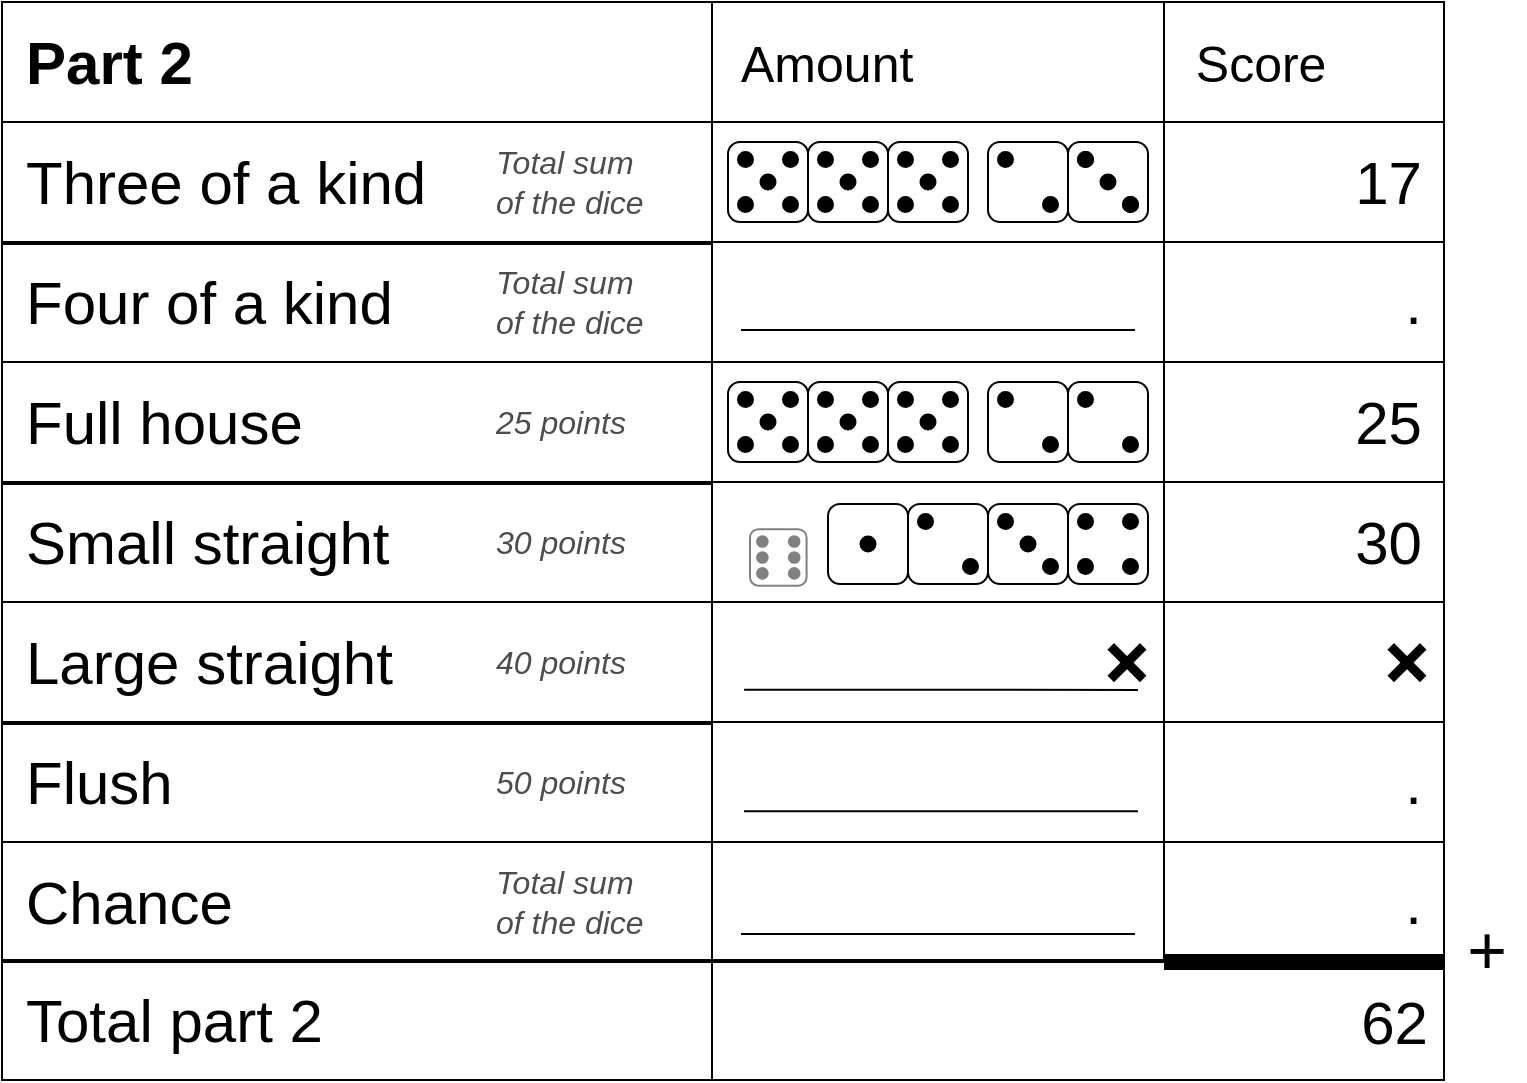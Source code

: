 <mxfile version="20.8.5" type="device"><diagram id="bilQr91QrLmU-Cz4pOQF" name="Page-1"><mxGraphModel dx="1921" dy="1063" grid="0" gridSize="10" guides="1" tooltips="1" connect="1" arrows="1" fold="1" page="1" pageScale="1" pageWidth="900" pageHeight="1600" math="0" shadow="0"><root><mxCell id="0"/><mxCell id="1" parent="0"/><mxCell id="Q9bLOzMGnHc3k2oMt6bh-71" value="" style="rounded=0;whiteSpace=wrap;html=1;strokeWidth=1;fontSize=25;fillColor=none;" parent="1" vertex="1"><mxGeometry x="650" y="498" width="140" height="60" as="geometry"/></mxCell><mxCell id="Q9bLOzMGnHc3k2oMt6bh-25" value="" style="rounded=0;whiteSpace=wrap;html=1;strokeWidth=1;fontSize=25;fillColor=none;" parent="1" vertex="1"><mxGeometry x="424" y="557" width="366" height="60" as="geometry"/></mxCell><mxCell id="Q9bLOzMGnHc3k2oMt6bh-12" value="" style="rounded=0;whiteSpace=wrap;html=1;strokeWidth=1;fontSize=25;fillColor=none;" parent="1" vertex="1"><mxGeometry x="69" y="138" width="355" height="60" as="geometry"/></mxCell><mxCell id="Q9bLOzMGnHc3k2oMt6bh-13" value="" style="rounded=0;whiteSpace=wrap;html=1;strokeWidth=1;fontSize=25;fillColor=none;" parent="1" vertex="1"><mxGeometry x="69" y="199" width="355" height="59" as="geometry"/></mxCell><mxCell id="Q9bLOzMGnHc3k2oMt6bh-14" value="" style="rounded=0;whiteSpace=wrap;html=1;strokeWidth=1;fontSize=25;fillColor=none;" parent="1" vertex="1"><mxGeometry x="69" y="258" width="355" height="60" as="geometry"/></mxCell><mxCell id="Q9bLOzMGnHc3k2oMt6bh-15" value="" style="rounded=0;whiteSpace=wrap;html=1;strokeWidth=1;fontSize=25;fillColor=none;" parent="1" vertex="1"><mxGeometry x="69" y="319" width="355" height="59" as="geometry"/></mxCell><mxCell id="Q9bLOzMGnHc3k2oMt6bh-16" value="" style="rounded=0;whiteSpace=wrap;html=1;strokeWidth=1;fontSize=25;fillColor=none;" parent="1" vertex="1"><mxGeometry x="69" y="378" width="355" height="60" as="geometry"/></mxCell><mxCell id="Q9bLOzMGnHc3k2oMt6bh-17" value="" style="rounded=0;whiteSpace=wrap;html=1;strokeWidth=1;fontSize=25;fillColor=none;" parent="1" vertex="1"><mxGeometry x="69" y="439" width="355" height="59" as="geometry"/></mxCell><mxCell id="Q9bLOzMGnHc3k2oMt6bh-18" value="&lt;font color=&quot;#4d4d4d&quot; style=&quot;font-size: 16px;&quot;&gt;&lt;i style=&quot;&quot;&gt;Total sum&lt;br&gt;of the dice&lt;/i&gt;&lt;/font&gt;" style="text;html=1;align=left;verticalAlign=middle;resizable=0;points=[];autosize=1;strokeColor=none;fillColor=none;" parent="1" vertex="1"><mxGeometry x="314" y="143" width="92" height="50" as="geometry"/></mxCell><mxCell id="Q9bLOzMGnHc3k2oMt6bh-19" value="&lt;i style=&quot;border-color: var(--border-color); color: rgb(77, 77, 77); font-size: 16px;&quot;&gt;Total sum&lt;br style=&quot;border-color: var(--border-color);&quot;&gt;of the dice&lt;/i&gt;" style="text;html=1;align=left;verticalAlign=middle;resizable=0;points=[];autosize=1;strokeColor=none;fillColor=none;" parent="1" vertex="1"><mxGeometry x="314" y="203" width="100" height="50" as="geometry"/></mxCell><mxCell id="Q9bLOzMGnHc3k2oMt6bh-20" value="&lt;font color=&quot;#4d4d4d&quot;&gt;&lt;span style=&quot;font-size: 16px;&quot;&gt;&lt;i&gt;25 points&lt;/i&gt;&lt;/span&gt;&lt;/font&gt;" style="text;html=1;align=left;verticalAlign=middle;resizable=0;points=[];autosize=1;strokeColor=none;fillColor=none;" parent="1" vertex="1"><mxGeometry x="314" y="273" width="90" height="30" as="geometry"/></mxCell><mxCell id="Q9bLOzMGnHc3k2oMt6bh-21" value="&lt;font color=&quot;#4d4d4d&quot;&gt;&lt;span style=&quot;font-size: 16px;&quot;&gt;&lt;i&gt;30 points&lt;/i&gt;&lt;/span&gt;&lt;/font&gt;" style="text;html=1;align=left;verticalAlign=middle;resizable=0;points=[];autosize=1;strokeColor=none;fillColor=none;" parent="1" vertex="1"><mxGeometry x="314" y="333" width="90" height="30" as="geometry"/></mxCell><mxCell id="Q9bLOzMGnHc3k2oMt6bh-22" value="&lt;font color=&quot;#4d4d4d&quot;&gt;&lt;span style=&quot;font-size: 16px;&quot;&gt;&lt;i&gt;40 points&lt;/i&gt;&lt;/span&gt;&lt;/font&gt;" style="text;html=1;align=left;verticalAlign=middle;resizable=0;points=[];autosize=1;strokeColor=none;fillColor=none;" parent="1" vertex="1"><mxGeometry x="314" y="393" width="90" height="30" as="geometry"/></mxCell><mxCell id="Q9bLOzMGnHc3k2oMt6bh-23" value="&lt;font color=&quot;#4d4d4d&quot;&gt;&lt;span style=&quot;font-size: 16px;&quot;&gt;&lt;i&gt;50 points&lt;/i&gt;&lt;/span&gt;&lt;/font&gt;" style="text;html=1;align=left;verticalAlign=middle;resizable=0;points=[];autosize=1;strokeColor=none;fillColor=none;" parent="1" vertex="1"><mxGeometry x="314" y="453" width="90" height="30" as="geometry"/></mxCell><mxCell id="Q9bLOzMGnHc3k2oMt6bh-24" value="&lt;font style=&quot;font-size: 30px;&quot;&gt;62&lt;/font&gt;" style="text;html=1;align=right;verticalAlign=middle;resizable=0;points=[];autosize=1;strokeColor=none;fillColor=none;" parent="1" vertex="1"><mxGeometry x="731.5" y="564" width="51" height="48" as="geometry"/></mxCell><mxCell id="Q9bLOzMGnHc3k2oMt6bh-26" value="" style="endArrow=none;html=1;rounded=0;fontSize=34;exitX=1;exitY=1;exitDx=0;exitDy=0;strokeWidth=8;entryX=1;entryY=1;entryDx=0;entryDy=0;" parent="1" target="Q9bLOzMGnHc3k2oMt6bh-71" edge="1"><mxGeometry width="50" height="50" relative="1" as="geometry"><mxPoint x="650.0" y="558" as="sourcePoint"/><mxPoint x="790" y="557" as="targetPoint"/></mxGeometry></mxCell><mxCell id="Q9bLOzMGnHc3k2oMt6bh-27" value="&lt;font style=&quot;font-size: 34px;&quot;&gt;+&lt;/font&gt;" style="text;html=1;align=center;verticalAlign=middle;resizable=0;points=[];autosize=1;strokeColor=none;fillColor=none;strokeWidth=5;" parent="1" vertex="1"><mxGeometry x="790.5" y="527" width="40" height="50" as="geometry"/></mxCell><mxCell id="Q9bLOzMGnHc3k2oMt6bh-28" value="" style="rounded=0;whiteSpace=wrap;html=1;strokeWidth=1;fontSize=25;fillColor=none;" parent="1" vertex="1"><mxGeometry x="69" y="78" width="355" height="60" as="geometry"/></mxCell><mxCell id="Q9bLOzMGnHc3k2oMt6bh-29" value="&lt;font style=&quot;font-size: 30px;&quot;&gt;&lt;b&gt;Part 2&lt;/b&gt;&lt;/font&gt;" style="text;html=1;align=left;verticalAlign=middle;resizable=0;points=[];autosize=1;strokeColor=none;fillColor=none;" parent="1" vertex="1"><mxGeometry x="79" y="84" width="101" height="48" as="geometry"/></mxCell><mxCell id="Q9bLOzMGnHc3k2oMt6bh-30" value="&lt;font style=&quot;font-size: 30px;&quot;&gt;Three of a kind&lt;/font&gt;" style="text;html=1;align=left;verticalAlign=middle;resizable=0;points=[];autosize=1;strokeColor=none;fillColor=none;" parent="1" vertex="1"><mxGeometry x="79" y="143" width="220" height="50" as="geometry"/></mxCell><mxCell id="Q9bLOzMGnHc3k2oMt6bh-31" value="&amp;nbsp; Amount" style="rounded=0;whiteSpace=wrap;html=1;strokeWidth=1;fontSize=25;fillColor=none;align=left;" parent="1" vertex="1"><mxGeometry x="424" y="78" width="226" height="60" as="geometry"/></mxCell><mxCell id="Q9bLOzMGnHc3k2oMt6bh-32" value="&amp;nbsp; Score" style="rounded=0;whiteSpace=wrap;html=1;strokeWidth=1;fontSize=25;fillColor=none;align=left;" parent="1" vertex="1"><mxGeometry x="650" y="78" width="140" height="60" as="geometry"/></mxCell><mxCell id="Q9bLOzMGnHc3k2oMt6bh-33" value="" style="rounded=0;whiteSpace=wrap;html=1;strokeWidth=1;fontSize=25;fillColor=none;" parent="1" vertex="1"><mxGeometry x="424" y="138" width="226" height="60" as="geometry"/></mxCell><mxCell id="Q9bLOzMGnHc3k2oMt6bh-34" value="" style="rounded=0;whiteSpace=wrap;html=1;strokeWidth=1;fontSize=25;fillColor=none;" parent="1" vertex="1"><mxGeometry x="650" y="138" width="140" height="60" as="geometry"/></mxCell><mxCell id="Q9bLOzMGnHc3k2oMt6bh-36" value="&lt;font style=&quot;font-size: 30px;&quot;&gt;17&lt;/font&gt;" style="text;html=1;align=right;verticalAlign=middle;resizable=0;points=[];autosize=1;strokeColor=none;fillColor=none;" parent="1" vertex="1"><mxGeometry x="720" y="143" width="60" height="50" as="geometry"/></mxCell><mxCell id="Q9bLOzMGnHc3k2oMt6bh-38" value="&lt;font style=&quot;font-size: 30px;&quot;&gt;Four of a kind&lt;/font&gt;" style="text;html=1;align=left;verticalAlign=middle;resizable=0;points=[];autosize=1;strokeColor=none;fillColor=none;" parent="1" vertex="1"><mxGeometry x="79" y="203" width="210" height="50" as="geometry"/></mxCell><mxCell id="Q9bLOzMGnHc3k2oMt6bh-39" value="" style="rounded=0;whiteSpace=wrap;html=1;strokeWidth=1;fontSize=25;fillColor=none;" parent="1" vertex="1"><mxGeometry x="424" y="198" width="226" height="60" as="geometry"/></mxCell><mxCell id="Q9bLOzMGnHc3k2oMt6bh-40" value="" style="rounded=0;whiteSpace=wrap;html=1;strokeWidth=1;fontSize=25;fillColor=none;" parent="1" vertex="1"><mxGeometry x="650" y="198" width="140" height="60" as="geometry"/></mxCell><mxCell id="Q9bLOzMGnHc3k2oMt6bh-41" value="&lt;font style=&quot;font-size: 30px;&quot;&gt;.&lt;/font&gt;" style="text;html=1;align=right;verticalAlign=middle;resizable=0;points=[];autosize=1;strokeColor=none;fillColor=none;" parent="1" vertex="1"><mxGeometry x="750" y="203" width="30" height="50" as="geometry"/></mxCell><mxCell id="Q9bLOzMGnHc3k2oMt6bh-43" value="&lt;font style=&quot;font-size: 30px;&quot;&gt;Full house&lt;/font&gt;" style="text;html=1;align=left;verticalAlign=middle;resizable=0;points=[];autosize=1;strokeColor=none;fillColor=none;" parent="1" vertex="1"><mxGeometry x="79" y="263" width="160" height="50" as="geometry"/></mxCell><mxCell id="Q9bLOzMGnHc3k2oMt6bh-44" value="" style="rounded=0;whiteSpace=wrap;html=1;strokeWidth=1;fontSize=25;fillColor=none;" parent="1" vertex="1"><mxGeometry x="424" y="258" width="226" height="60" as="geometry"/></mxCell><mxCell id="Q9bLOzMGnHc3k2oMt6bh-45" value="" style="rounded=0;whiteSpace=wrap;html=1;strokeWidth=1;fontSize=25;fillColor=none;" parent="1" vertex="1"><mxGeometry x="650" y="258" width="140" height="60" as="geometry"/></mxCell><mxCell id="Q9bLOzMGnHc3k2oMt6bh-47" value="&lt;font style=&quot;font-size: 30px;&quot;&gt;25&lt;/font&gt;" style="text;html=1;align=right;verticalAlign=middle;resizable=0;points=[];autosize=1;strokeColor=none;fillColor=none;" parent="1" vertex="1"><mxGeometry x="720" y="263" width="60" height="50" as="geometry"/></mxCell><mxCell id="Q9bLOzMGnHc3k2oMt6bh-49" value="&lt;font style=&quot;font-size: 30px;&quot;&gt;Small straight&lt;/font&gt;" style="text;html=1;align=left;verticalAlign=middle;resizable=0;points=[];autosize=1;strokeColor=none;fillColor=none;" parent="1" vertex="1"><mxGeometry x="79" y="323" width="210" height="50" as="geometry"/></mxCell><mxCell id="Q9bLOzMGnHc3k2oMt6bh-50" value="" style="rounded=0;whiteSpace=wrap;html=1;strokeWidth=1;fontSize=25;fillColor=none;" parent="1" vertex="1"><mxGeometry x="424" y="318" width="226" height="60" as="geometry"/></mxCell><mxCell id="Q9bLOzMGnHc3k2oMt6bh-51" value="" style="rounded=0;whiteSpace=wrap;html=1;strokeWidth=1;fontSize=25;fillColor=none;" parent="1" vertex="1"><mxGeometry x="650" y="318" width="140" height="60" as="geometry"/></mxCell><mxCell id="Q9bLOzMGnHc3k2oMt6bh-52" value="&lt;font style=&quot;font-size: 30px;&quot;&gt;✓&lt;/font&gt;" style="text;html=1;align=right;verticalAlign=middle;resizable=0;points=[];autosize=1;strokeColor=none;fillColor=none;" parent="1" vertex="1"><mxGeometry x="580" y="323" width="50" height="50" as="geometry"/></mxCell><mxCell id="Q9bLOzMGnHc3k2oMt6bh-53" value="&lt;font style=&quot;font-size: 30px;&quot;&gt;30&lt;/font&gt;" style="text;html=1;align=right;verticalAlign=middle;resizable=0;points=[];autosize=1;strokeColor=none;fillColor=none;" parent="1" vertex="1"><mxGeometry x="729" y="324" width="51" height="48" as="geometry"/></mxCell><mxCell id="Q9bLOzMGnHc3k2oMt6bh-55" value="&lt;font style=&quot;font-size: 30px;&quot;&gt;Large straight&lt;/font&gt;" style="text;html=1;align=left;verticalAlign=middle;resizable=0;points=[];autosize=1;strokeColor=none;fillColor=none;" parent="1" vertex="1"><mxGeometry x="79" y="383" width="210" height="50" as="geometry"/></mxCell><mxCell id="Q9bLOzMGnHc3k2oMt6bh-56" value="" style="rounded=0;whiteSpace=wrap;html=1;strokeWidth=1;fontSize=25;fillColor=none;align=right;" parent="1" vertex="1"><mxGeometry x="424" y="378" width="226" height="60" as="geometry"/></mxCell><mxCell id="Q9bLOzMGnHc3k2oMt6bh-57" value="" style="rounded=0;whiteSpace=wrap;html=1;strokeWidth=1;fontSize=25;fillColor=none;" parent="1" vertex="1"><mxGeometry x="650" y="378" width="140" height="60" as="geometry"/></mxCell><mxCell id="Q9bLOzMGnHc3k2oMt6bh-58" value="&lt;font style=&quot;font-size: 28px;&quot;&gt;❌&lt;/font&gt;" style="text;html=1;align=right;verticalAlign=middle;resizable=0;points=[];autosize=1;strokeColor=none;fillColor=none;" parent="1" vertex="1"><mxGeometry x="726.5" y="385" width="56" height="46" as="geometry"/></mxCell><mxCell id="Q9bLOzMGnHc3k2oMt6bh-59" value="" style="endArrow=none;html=1;rounded=0;strokeWidth=1;fontSize=18;entryX=0.893;entryY=0.803;entryDx=0;entryDy=0;entryPerimeter=0;exitX=0.071;exitY=0.732;exitDx=0;exitDy=0;exitPerimeter=0;" parent="1" source="Q9bLOzMGnHc3k2oMt6bh-56" target="Q9bLOzMGnHc3k2oMt6bh-266" edge="1"><mxGeometry width="50" height="50" relative="1" as="geometry"><mxPoint x="510" y="558" as="sourcePoint"/><mxPoint x="629.36" y="421.95" as="targetPoint"/></mxGeometry></mxCell><mxCell id="Q9bLOzMGnHc3k2oMt6bh-60" value="&lt;font style=&quot;font-size: 30px;&quot;&gt;Flush&lt;/font&gt;" style="text;html=1;align=left;verticalAlign=middle;resizable=0;points=[];autosize=1;strokeColor=none;fillColor=none;" parent="1" vertex="1"><mxGeometry x="79" y="443" width="100" height="50" as="geometry"/></mxCell><mxCell id="Q9bLOzMGnHc3k2oMt6bh-61" value="" style="rounded=0;whiteSpace=wrap;html=1;strokeWidth=1;fontSize=25;fillColor=none;" parent="1" vertex="1"><mxGeometry x="424" y="438" width="226" height="60" as="geometry"/></mxCell><mxCell id="Q9bLOzMGnHc3k2oMt6bh-62" value="" style="rounded=0;whiteSpace=wrap;html=1;strokeWidth=1;fontSize=25;fillColor=none;" parent="1" vertex="1"><mxGeometry x="650" y="438" width="140" height="60" as="geometry"/></mxCell><mxCell id="Q9bLOzMGnHc3k2oMt6bh-63" value="&lt;font style=&quot;font-size: 30px;&quot;&gt;.&lt;/font&gt;" style="text;html=1;align=right;verticalAlign=middle;resizable=0;points=[];autosize=1;strokeColor=none;fillColor=none;" parent="1" vertex="1"><mxGeometry x="750" y="443" width="30" height="50" as="geometry"/></mxCell><mxCell id="Q9bLOzMGnHc3k2oMt6bh-65" value="" style="rounded=0;whiteSpace=wrap;html=1;strokeWidth=1;fontSize=25;fillColor=none;" parent="1" vertex="1"><mxGeometry x="69" y="557" width="355" height="60" as="geometry"/></mxCell><mxCell id="Q9bLOzMGnHc3k2oMt6bh-66" value="&lt;font style=&quot;font-size: 30px;&quot;&gt;Total part 2&lt;/font&gt;" style="text;html=1;align=left;verticalAlign=middle;resizable=0;points=[];autosize=1;strokeColor=none;fillColor=none;" parent="1" vertex="1"><mxGeometry x="79" y="562" width="170" height="50" as="geometry"/></mxCell><mxCell id="Q9bLOzMGnHc3k2oMt6bh-67" value="" style="rounded=0;whiteSpace=wrap;html=1;strokeWidth=1;fontSize=25;fillColor=none;" parent="1" vertex="1"><mxGeometry x="69" y="498" width="355" height="60" as="geometry"/></mxCell><mxCell id="Q9bLOzMGnHc3k2oMt6bh-68" value="&lt;i style=&quot;border-color: var(--border-color); color: rgb(77, 77, 77); font-size: 16px;&quot;&gt;Total sum&lt;br style=&quot;border-color: var(--border-color);&quot;&gt;of the dice&lt;/i&gt;" style="text;html=1;align=left;verticalAlign=middle;resizable=0;points=[];autosize=1;strokeColor=none;fillColor=none;" parent="1" vertex="1"><mxGeometry x="314" y="503" width="100" height="50" as="geometry"/></mxCell><mxCell id="Q9bLOzMGnHc3k2oMt6bh-69" value="&lt;font style=&quot;font-size: 30px;&quot;&gt;Chance&lt;/font&gt;" style="text;html=1;align=left;verticalAlign=middle;resizable=0;points=[];autosize=1;strokeColor=none;fillColor=none;" parent="1" vertex="1"><mxGeometry x="79" y="503" width="130" height="50" as="geometry"/></mxCell><mxCell id="Q9bLOzMGnHc3k2oMt6bh-70" value="" style="rounded=0;whiteSpace=wrap;html=1;strokeWidth=1;fontSize=25;fillColor=none;" parent="1" vertex="1"><mxGeometry x="424" y="498" width="226" height="60" as="geometry"/></mxCell><mxCell id="Q9bLOzMGnHc3k2oMt6bh-72" value="&lt;font style=&quot;font-size: 30px;&quot;&gt;.&lt;/font&gt;" style="text;html=1;align=right;verticalAlign=middle;resizable=0;points=[];autosize=1;strokeColor=none;fillColor=none;" parent="1" vertex="1"><mxGeometry x="750" y="503" width="30" height="50" as="geometry"/></mxCell><mxCell id="Q9bLOzMGnHc3k2oMt6bh-174" value="" style="group" parent="1" vertex="1" connectable="0"><mxGeometry x="482" y="329" width="40" height="40" as="geometry"/></mxCell><mxCell id="Q9bLOzMGnHc3k2oMt6bh-175" value="" style="rounded=1;whiteSpace=wrap;html=1;" parent="Q9bLOzMGnHc3k2oMt6bh-174" vertex="1"><mxGeometry width="40" height="40" as="geometry"/></mxCell><mxCell id="Q9bLOzMGnHc3k2oMt6bh-176" value="" style="group" parent="Q9bLOzMGnHc3k2oMt6bh-174" vertex="1" connectable="0"><mxGeometry x="5" y="5" width="30" height="30" as="geometry"/></mxCell><mxCell id="Q9bLOzMGnHc3k2oMt6bh-177" value="" style="ellipse;whiteSpace=wrap;html=1;fillColor=#000000;" parent="Q9bLOzMGnHc3k2oMt6bh-176" vertex="1"><mxGeometry x="11.25" y="11.25" width="7.5" height="7.5" as="geometry"/></mxCell><mxCell id="Q9bLOzMGnHc3k2oMt6bh-178" value="" style="group" parent="1" vertex="1" connectable="0"><mxGeometry x="522" y="329" width="40" height="40" as="geometry"/></mxCell><mxCell id="Q9bLOzMGnHc3k2oMt6bh-179" value="" style="rounded=1;whiteSpace=wrap;html=1;" parent="Q9bLOzMGnHc3k2oMt6bh-178" vertex="1"><mxGeometry width="40" height="40" as="geometry"/></mxCell><mxCell id="Q9bLOzMGnHc3k2oMt6bh-180" value="" style="ellipse;whiteSpace=wrap;html=1;fillColor=#000000;" parent="Q9bLOzMGnHc3k2oMt6bh-178" vertex="1"><mxGeometry x="5" y="5" width="7.5" height="7.5" as="geometry"/></mxCell><mxCell id="Q9bLOzMGnHc3k2oMt6bh-181" value="" style="ellipse;whiteSpace=wrap;html=1;fillColor=#000000;" parent="Q9bLOzMGnHc3k2oMt6bh-178" vertex="1"><mxGeometry x="27.5" y="27.5" width="7.5" height="7.5" as="geometry"/></mxCell><mxCell id="Q9bLOzMGnHc3k2oMt6bh-182" value="" style="group" parent="Q9bLOzMGnHc3k2oMt6bh-178" vertex="1" connectable="0"><mxGeometry x="5" y="5" width="30" height="30" as="geometry"/></mxCell><mxCell id="Q9bLOzMGnHc3k2oMt6bh-183" value="" style="group" parent="1" vertex="1" connectable="0"><mxGeometry x="562" y="329" width="40" height="40" as="geometry"/></mxCell><mxCell id="Q9bLOzMGnHc3k2oMt6bh-184" value="" style="rounded=1;whiteSpace=wrap;html=1;" parent="Q9bLOzMGnHc3k2oMt6bh-183" vertex="1"><mxGeometry width="40" height="40" as="geometry"/></mxCell><mxCell id="Q9bLOzMGnHc3k2oMt6bh-185" value="" style="ellipse;whiteSpace=wrap;html=1;fillColor=#000000;" parent="Q9bLOzMGnHc3k2oMt6bh-183" vertex="1"><mxGeometry x="5" y="5" width="7.5" height="7.5" as="geometry"/></mxCell><mxCell id="Q9bLOzMGnHc3k2oMt6bh-186" value="" style="ellipse;whiteSpace=wrap;html=1;fillColor=#000000;" parent="Q9bLOzMGnHc3k2oMt6bh-183" vertex="1"><mxGeometry x="27.5" y="27.5" width="7.5" height="7.5" as="geometry"/></mxCell><mxCell id="Q9bLOzMGnHc3k2oMt6bh-187" value="" style="group" parent="Q9bLOzMGnHc3k2oMt6bh-183" vertex="1" connectable="0"><mxGeometry x="5" y="5" width="30" height="30" as="geometry"/></mxCell><mxCell id="Q9bLOzMGnHc3k2oMt6bh-188" value="" style="ellipse;whiteSpace=wrap;html=1;fillColor=#000000;" parent="Q9bLOzMGnHc3k2oMt6bh-187" vertex="1"><mxGeometry x="11.25" y="11.25" width="7.5" height="7.5" as="geometry"/></mxCell><mxCell id="Q9bLOzMGnHc3k2oMt6bh-189" value="" style="group" parent="1" vertex="1" connectable="0"><mxGeometry x="602" y="329" width="40" height="40" as="geometry"/></mxCell><mxCell id="Q9bLOzMGnHc3k2oMt6bh-190" value="" style="rounded=1;whiteSpace=wrap;html=1;" parent="Q9bLOzMGnHc3k2oMt6bh-189" vertex="1"><mxGeometry width="40" height="40" as="geometry"/></mxCell><mxCell id="Q9bLOzMGnHc3k2oMt6bh-191" value="" style="ellipse;whiteSpace=wrap;html=1;fillColor=#000000;" parent="Q9bLOzMGnHc3k2oMt6bh-189" vertex="1"><mxGeometry x="5" y="5" width="7.5" height="7.5" as="geometry"/></mxCell><mxCell id="Q9bLOzMGnHc3k2oMt6bh-192" value="" style="ellipse;whiteSpace=wrap;html=1;fillColor=#000000;" parent="Q9bLOzMGnHc3k2oMt6bh-189" vertex="1"><mxGeometry x="27.5" y="27.5" width="7.5" height="7.5" as="geometry"/></mxCell><mxCell id="Q9bLOzMGnHc3k2oMt6bh-193" value="" style="ellipse;whiteSpace=wrap;html=1;fillColor=#000000;" parent="Q9bLOzMGnHc3k2oMt6bh-189" vertex="1"><mxGeometry x="27.5" y="5" width="7.5" height="7.5" as="geometry"/></mxCell><mxCell id="Q9bLOzMGnHc3k2oMt6bh-194" value="" style="ellipse;whiteSpace=wrap;html=1;fillColor=#000000;" parent="Q9bLOzMGnHc3k2oMt6bh-189" vertex="1"><mxGeometry x="5" y="27.5" width="7.5" height="7.5" as="geometry"/></mxCell><mxCell id="Q9bLOzMGnHc3k2oMt6bh-195" value="" style="group" parent="1" vertex="1" connectable="0"><mxGeometry x="432" y="148" width="200" height="45" as="geometry"/></mxCell><mxCell id="Q9bLOzMGnHc3k2oMt6bh-75" value="" style="group" parent="Q9bLOzMGnHc3k2oMt6bh-195" vertex="1" connectable="0"><mxGeometry width="40" height="40" as="geometry"/></mxCell><mxCell id="Q9bLOzMGnHc3k2oMt6bh-76" value="" style="rounded=1;whiteSpace=wrap;html=1;" parent="Q9bLOzMGnHc3k2oMt6bh-75" vertex="1"><mxGeometry width="40" height="40" as="geometry"/></mxCell><mxCell id="Q9bLOzMGnHc3k2oMt6bh-77" value="" style="ellipse;whiteSpace=wrap;html=1;fillColor=#000000;" parent="Q9bLOzMGnHc3k2oMt6bh-75" vertex="1"><mxGeometry x="5" y="5" width="7.5" height="7.5" as="geometry"/></mxCell><mxCell id="Q9bLOzMGnHc3k2oMt6bh-78" value="" style="ellipse;whiteSpace=wrap;html=1;fillColor=#000000;" parent="Q9bLOzMGnHc3k2oMt6bh-75" vertex="1"><mxGeometry x="27.5" y="27.5" width="7.5" height="7.5" as="geometry"/></mxCell><mxCell id="Q9bLOzMGnHc3k2oMt6bh-79" value="" style="group" parent="Q9bLOzMGnHc3k2oMt6bh-75" vertex="1" connectable="0"><mxGeometry x="5" y="5" width="30" height="30" as="geometry"/></mxCell><mxCell id="Q9bLOzMGnHc3k2oMt6bh-80" value="" style="ellipse;whiteSpace=wrap;html=1;fillColor=#000000;" parent="Q9bLOzMGnHc3k2oMt6bh-79" vertex="1"><mxGeometry x="11.25" y="11.25" width="7.5" height="7.5" as="geometry"/></mxCell><mxCell id="Q9bLOzMGnHc3k2oMt6bh-81" value="" style="group;rotation=90;" parent="Q9bLOzMGnHc3k2oMt6bh-79" vertex="1" connectable="0"><mxGeometry width="30" height="30" as="geometry"/></mxCell><mxCell id="Q9bLOzMGnHc3k2oMt6bh-82" value="" style="ellipse;whiteSpace=wrap;html=1;fillColor=#000000;rotation=90;" parent="Q9bLOzMGnHc3k2oMt6bh-81" vertex="1"><mxGeometry x="22.5" width="7.5" height="7.5" as="geometry"/></mxCell><mxCell id="Q9bLOzMGnHc3k2oMt6bh-83" value="" style="ellipse;whiteSpace=wrap;html=1;fillColor=#000000;rotation=90;" parent="Q9bLOzMGnHc3k2oMt6bh-81" vertex="1"><mxGeometry y="22.5" width="7.5" height="7.5" as="geometry"/></mxCell><mxCell id="Q9bLOzMGnHc3k2oMt6bh-88" value="" style="group" parent="Q9bLOzMGnHc3k2oMt6bh-195" vertex="1" connectable="0"><mxGeometry x="40" width="40" height="40" as="geometry"/></mxCell><mxCell id="Q9bLOzMGnHc3k2oMt6bh-89" value="" style="rounded=1;whiteSpace=wrap;html=1;" parent="Q9bLOzMGnHc3k2oMt6bh-88" vertex="1"><mxGeometry width="40" height="40" as="geometry"/></mxCell><mxCell id="Q9bLOzMGnHc3k2oMt6bh-90" value="" style="ellipse;whiteSpace=wrap;html=1;fillColor=#000000;" parent="Q9bLOzMGnHc3k2oMt6bh-88" vertex="1"><mxGeometry x="5" y="5" width="7.5" height="7.5" as="geometry"/></mxCell><mxCell id="Q9bLOzMGnHc3k2oMt6bh-91" value="" style="ellipse;whiteSpace=wrap;html=1;fillColor=#000000;" parent="Q9bLOzMGnHc3k2oMt6bh-88" vertex="1"><mxGeometry x="27.5" y="27.5" width="7.5" height="7.5" as="geometry"/></mxCell><mxCell id="Q9bLOzMGnHc3k2oMt6bh-92" value="" style="group" parent="Q9bLOzMGnHc3k2oMt6bh-88" vertex="1" connectable="0"><mxGeometry x="5" y="5" width="30" height="30" as="geometry"/></mxCell><mxCell id="Q9bLOzMGnHc3k2oMt6bh-93" value="" style="ellipse;whiteSpace=wrap;html=1;fillColor=#000000;" parent="Q9bLOzMGnHc3k2oMt6bh-92" vertex="1"><mxGeometry x="11.25" y="11.25" width="7.5" height="7.5" as="geometry"/></mxCell><mxCell id="Q9bLOzMGnHc3k2oMt6bh-94" value="" style="group;rotation=90;" parent="Q9bLOzMGnHc3k2oMt6bh-92" vertex="1" connectable="0"><mxGeometry width="30" height="30" as="geometry"/></mxCell><mxCell id="Q9bLOzMGnHc3k2oMt6bh-95" value="" style="ellipse;whiteSpace=wrap;html=1;fillColor=#000000;rotation=90;" parent="Q9bLOzMGnHc3k2oMt6bh-94" vertex="1"><mxGeometry x="22.5" width="7.5" height="7.5" as="geometry"/></mxCell><mxCell id="Q9bLOzMGnHc3k2oMt6bh-96" value="" style="ellipse;whiteSpace=wrap;html=1;fillColor=#000000;rotation=90;" parent="Q9bLOzMGnHc3k2oMt6bh-94" vertex="1"><mxGeometry y="22.5" width="7.5" height="7.5" as="geometry"/></mxCell><mxCell id="Q9bLOzMGnHc3k2oMt6bh-97" value="" style="group" parent="Q9bLOzMGnHc3k2oMt6bh-195" vertex="1" connectable="0"><mxGeometry x="80" width="40" height="40" as="geometry"/></mxCell><mxCell id="Q9bLOzMGnHc3k2oMt6bh-98" value="" style="rounded=1;whiteSpace=wrap;html=1;" parent="Q9bLOzMGnHc3k2oMt6bh-97" vertex="1"><mxGeometry width="40" height="40" as="geometry"/></mxCell><mxCell id="Q9bLOzMGnHc3k2oMt6bh-99" value="" style="ellipse;whiteSpace=wrap;html=1;fillColor=#000000;" parent="Q9bLOzMGnHc3k2oMt6bh-97" vertex="1"><mxGeometry x="5" y="5" width="7.5" height="7.5" as="geometry"/></mxCell><mxCell id="Q9bLOzMGnHc3k2oMt6bh-100" value="" style="ellipse;whiteSpace=wrap;html=1;fillColor=#000000;" parent="Q9bLOzMGnHc3k2oMt6bh-97" vertex="1"><mxGeometry x="27.5" y="27.5" width="7.5" height="7.5" as="geometry"/></mxCell><mxCell id="Q9bLOzMGnHc3k2oMt6bh-101" value="" style="group" parent="Q9bLOzMGnHc3k2oMt6bh-97" vertex="1" connectable="0"><mxGeometry x="5" y="5" width="30" height="30" as="geometry"/></mxCell><mxCell id="Q9bLOzMGnHc3k2oMt6bh-102" value="" style="ellipse;whiteSpace=wrap;html=1;fillColor=#000000;direction=west;" parent="Q9bLOzMGnHc3k2oMt6bh-101" vertex="1"><mxGeometry x="11.25" y="11.25" width="7.5" height="7.5" as="geometry"/></mxCell><mxCell id="Q9bLOzMGnHc3k2oMt6bh-103" value="" style="group;rotation=90;" parent="Q9bLOzMGnHc3k2oMt6bh-101" vertex="1" connectable="0"><mxGeometry width="30" height="30" as="geometry"/></mxCell><mxCell id="Q9bLOzMGnHc3k2oMt6bh-104" value="" style="ellipse;whiteSpace=wrap;html=1;fillColor=#000000;rotation=90;" parent="Q9bLOzMGnHc3k2oMt6bh-103" vertex="1"><mxGeometry x="22.5" width="7.5" height="7.5" as="geometry"/></mxCell><mxCell id="Q9bLOzMGnHc3k2oMt6bh-105" value="" style="ellipse;whiteSpace=wrap;html=1;fillColor=#000000;rotation=90;" parent="Q9bLOzMGnHc3k2oMt6bh-103" vertex="1"><mxGeometry y="22.5" width="7.5" height="7.5" as="geometry"/></mxCell><mxCell id="Q9bLOzMGnHc3k2oMt6bh-112" value="" style="group" parent="Q9bLOzMGnHc3k2oMt6bh-195" vertex="1" connectable="0"><mxGeometry x="130" width="40" height="40" as="geometry"/></mxCell><mxCell id="Q9bLOzMGnHc3k2oMt6bh-113" value="" style="rounded=1;whiteSpace=wrap;html=1;" parent="Q9bLOzMGnHc3k2oMt6bh-112" vertex="1"><mxGeometry width="40" height="40" as="geometry"/></mxCell><mxCell id="Q9bLOzMGnHc3k2oMt6bh-114" value="" style="ellipse;whiteSpace=wrap;html=1;fillColor=#000000;" parent="Q9bLOzMGnHc3k2oMt6bh-112" vertex="1"><mxGeometry x="5" y="5" width="7.5" height="7.5" as="geometry"/></mxCell><mxCell id="Q9bLOzMGnHc3k2oMt6bh-115" value="" style="ellipse;whiteSpace=wrap;html=1;fillColor=#000000;" parent="Q9bLOzMGnHc3k2oMt6bh-112" vertex="1"><mxGeometry x="27.5" y="27.5" width="7.5" height="7.5" as="geometry"/></mxCell><mxCell id="Q9bLOzMGnHc3k2oMt6bh-116" value="" style="group" parent="Q9bLOzMGnHc3k2oMt6bh-195" vertex="1" connectable="0"><mxGeometry x="170" width="40" height="45" as="geometry"/></mxCell><mxCell id="Q9bLOzMGnHc3k2oMt6bh-232" value="" style="group" parent="Q9bLOzMGnHc3k2oMt6bh-116" vertex="1" connectable="0"><mxGeometry width="40" height="40" as="geometry"/></mxCell><mxCell id="Q9bLOzMGnHc3k2oMt6bh-233" value="" style="rounded=1;whiteSpace=wrap;html=1;" parent="Q9bLOzMGnHc3k2oMt6bh-232" vertex="1"><mxGeometry width="40" height="40" as="geometry"/></mxCell><mxCell id="Q9bLOzMGnHc3k2oMt6bh-234" value="" style="ellipse;whiteSpace=wrap;html=1;fillColor=#000000;" parent="Q9bLOzMGnHc3k2oMt6bh-232" vertex="1"><mxGeometry x="5" y="5" width="7.5" height="7.5" as="geometry"/></mxCell><mxCell id="Q9bLOzMGnHc3k2oMt6bh-235" value="" style="ellipse;whiteSpace=wrap;html=1;fillColor=#000000;" parent="Q9bLOzMGnHc3k2oMt6bh-232" vertex="1"><mxGeometry x="27.5" y="27.5" width="7.5" height="7.5" as="geometry"/></mxCell><mxCell id="Q9bLOzMGnHc3k2oMt6bh-236" value="" style="group" parent="Q9bLOzMGnHc3k2oMt6bh-232" vertex="1" connectable="0"><mxGeometry x="5" y="5" width="30" height="30" as="geometry"/></mxCell><mxCell id="Q9bLOzMGnHc3k2oMt6bh-237" value="" style="ellipse;whiteSpace=wrap;html=1;fillColor=#000000;" parent="Q9bLOzMGnHc3k2oMt6bh-236" vertex="1"><mxGeometry x="11.25" y="11.25" width="7.5" height="7.5" as="geometry"/></mxCell><mxCell id="Q9bLOzMGnHc3k2oMt6bh-118" value="" style="ellipse;whiteSpace=wrap;html=1;fillColor=#000000;" parent="Q9bLOzMGnHc3k2oMt6bh-116" vertex="1"><mxGeometry x="5" y="5" width="7.5" height="7.5" as="geometry"/></mxCell><mxCell id="Q9bLOzMGnHc3k2oMt6bh-119" value="" style="ellipse;whiteSpace=wrap;html=1;fillColor=#000000;" parent="Q9bLOzMGnHc3k2oMt6bh-116" vertex="1"><mxGeometry x="27.5" y="27.5" width="7.5" height="7.5" as="geometry"/></mxCell><mxCell id="Q9bLOzMGnHc3k2oMt6bh-196" value="" style="group" parent="1" vertex="1" connectable="0"><mxGeometry x="432" y="268" width="200" height="40" as="geometry"/></mxCell><mxCell id="Q9bLOzMGnHc3k2oMt6bh-197" value="" style="group" parent="Q9bLOzMGnHc3k2oMt6bh-196" vertex="1" connectable="0"><mxGeometry width="40" height="40" as="geometry"/></mxCell><mxCell id="Q9bLOzMGnHc3k2oMt6bh-198" value="" style="rounded=1;whiteSpace=wrap;html=1;" parent="Q9bLOzMGnHc3k2oMt6bh-197" vertex="1"><mxGeometry width="40" height="40" as="geometry"/></mxCell><mxCell id="Q9bLOzMGnHc3k2oMt6bh-199" value="" style="ellipse;whiteSpace=wrap;html=1;fillColor=#000000;" parent="Q9bLOzMGnHc3k2oMt6bh-197" vertex="1"><mxGeometry x="5" y="5" width="7.5" height="7.5" as="geometry"/></mxCell><mxCell id="Q9bLOzMGnHc3k2oMt6bh-200" value="" style="ellipse;whiteSpace=wrap;html=1;fillColor=#000000;" parent="Q9bLOzMGnHc3k2oMt6bh-197" vertex="1"><mxGeometry x="27.5" y="27.5" width="7.5" height="7.5" as="geometry"/></mxCell><mxCell id="Q9bLOzMGnHc3k2oMt6bh-201" value="" style="group" parent="Q9bLOzMGnHc3k2oMt6bh-197" vertex="1" connectable="0"><mxGeometry x="5" y="5" width="30" height="30" as="geometry"/></mxCell><mxCell id="Q9bLOzMGnHc3k2oMt6bh-202" value="" style="ellipse;whiteSpace=wrap;html=1;fillColor=#000000;" parent="Q9bLOzMGnHc3k2oMt6bh-201" vertex="1"><mxGeometry x="11.25" y="11.25" width="7.5" height="7.5" as="geometry"/></mxCell><mxCell id="Q9bLOzMGnHc3k2oMt6bh-203" value="" style="group;rotation=90;" parent="Q9bLOzMGnHc3k2oMt6bh-201" vertex="1" connectable="0"><mxGeometry width="30" height="30" as="geometry"/></mxCell><mxCell id="Q9bLOzMGnHc3k2oMt6bh-204" value="" style="ellipse;whiteSpace=wrap;html=1;fillColor=#000000;rotation=90;" parent="Q9bLOzMGnHc3k2oMt6bh-203" vertex="1"><mxGeometry x="22.5" width="7.5" height="7.5" as="geometry"/></mxCell><mxCell id="Q9bLOzMGnHc3k2oMt6bh-205" value="" style="ellipse;whiteSpace=wrap;html=1;fillColor=#000000;rotation=90;" parent="Q9bLOzMGnHc3k2oMt6bh-203" vertex="1"><mxGeometry y="22.5" width="7.5" height="7.5" as="geometry"/></mxCell><mxCell id="Q9bLOzMGnHc3k2oMt6bh-206" value="" style="group" parent="Q9bLOzMGnHc3k2oMt6bh-196" vertex="1" connectable="0"><mxGeometry x="40" width="40" height="40" as="geometry"/></mxCell><mxCell id="Q9bLOzMGnHc3k2oMt6bh-207" value="" style="rounded=1;whiteSpace=wrap;html=1;" parent="Q9bLOzMGnHc3k2oMt6bh-206" vertex="1"><mxGeometry width="40" height="40" as="geometry"/></mxCell><mxCell id="Q9bLOzMGnHc3k2oMt6bh-208" value="" style="ellipse;whiteSpace=wrap;html=1;fillColor=#000000;" parent="Q9bLOzMGnHc3k2oMt6bh-206" vertex="1"><mxGeometry x="5" y="5" width="7.5" height="7.5" as="geometry"/></mxCell><mxCell id="Q9bLOzMGnHc3k2oMt6bh-209" value="" style="ellipse;whiteSpace=wrap;html=1;fillColor=#000000;" parent="Q9bLOzMGnHc3k2oMt6bh-206" vertex="1"><mxGeometry x="27.5" y="27.5" width="7.5" height="7.5" as="geometry"/></mxCell><mxCell id="Q9bLOzMGnHc3k2oMt6bh-210" value="" style="group" parent="Q9bLOzMGnHc3k2oMt6bh-206" vertex="1" connectable="0"><mxGeometry x="5" y="5" width="30" height="30" as="geometry"/></mxCell><mxCell id="Q9bLOzMGnHc3k2oMt6bh-211" value="" style="ellipse;whiteSpace=wrap;html=1;fillColor=#000000;" parent="Q9bLOzMGnHc3k2oMt6bh-210" vertex="1"><mxGeometry x="11.25" y="11.25" width="7.5" height="7.5" as="geometry"/></mxCell><mxCell id="Q9bLOzMGnHc3k2oMt6bh-212" value="" style="group;rotation=90;" parent="Q9bLOzMGnHc3k2oMt6bh-210" vertex="1" connectable="0"><mxGeometry width="30" height="30" as="geometry"/></mxCell><mxCell id="Q9bLOzMGnHc3k2oMt6bh-213" value="" style="ellipse;whiteSpace=wrap;html=1;fillColor=#000000;rotation=90;" parent="Q9bLOzMGnHc3k2oMt6bh-212" vertex="1"><mxGeometry x="22.5" width="7.5" height="7.5" as="geometry"/></mxCell><mxCell id="Q9bLOzMGnHc3k2oMt6bh-214" value="" style="ellipse;whiteSpace=wrap;html=1;fillColor=#000000;rotation=90;" parent="Q9bLOzMGnHc3k2oMt6bh-212" vertex="1"><mxGeometry y="22.5" width="7.5" height="7.5" as="geometry"/></mxCell><mxCell id="Q9bLOzMGnHc3k2oMt6bh-215" value="" style="group" parent="Q9bLOzMGnHc3k2oMt6bh-196" vertex="1" connectable="0"><mxGeometry x="80" width="40" height="40" as="geometry"/></mxCell><mxCell id="Q9bLOzMGnHc3k2oMt6bh-216" value="" style="rounded=1;whiteSpace=wrap;html=1;" parent="Q9bLOzMGnHc3k2oMt6bh-215" vertex="1"><mxGeometry width="40" height="40" as="geometry"/></mxCell><mxCell id="Q9bLOzMGnHc3k2oMt6bh-217" value="" style="ellipse;whiteSpace=wrap;html=1;fillColor=#000000;" parent="Q9bLOzMGnHc3k2oMt6bh-215" vertex="1"><mxGeometry x="5" y="5" width="7.5" height="7.5" as="geometry"/></mxCell><mxCell id="Q9bLOzMGnHc3k2oMt6bh-218" value="" style="ellipse;whiteSpace=wrap;html=1;fillColor=#000000;" parent="Q9bLOzMGnHc3k2oMt6bh-215" vertex="1"><mxGeometry x="27.5" y="27.5" width="7.5" height="7.5" as="geometry"/></mxCell><mxCell id="Q9bLOzMGnHc3k2oMt6bh-219" value="" style="group" parent="Q9bLOzMGnHc3k2oMt6bh-215" vertex="1" connectable="0"><mxGeometry x="5" y="5" width="30" height="30" as="geometry"/></mxCell><mxCell id="Q9bLOzMGnHc3k2oMt6bh-220" value="" style="ellipse;whiteSpace=wrap;html=1;fillColor=#000000;direction=west;" parent="Q9bLOzMGnHc3k2oMt6bh-219" vertex="1"><mxGeometry x="11.25" y="11.25" width="7.5" height="7.5" as="geometry"/></mxCell><mxCell id="Q9bLOzMGnHc3k2oMt6bh-221" value="" style="group;rotation=90;" parent="Q9bLOzMGnHc3k2oMt6bh-219" vertex="1" connectable="0"><mxGeometry width="30" height="30" as="geometry"/></mxCell><mxCell id="Q9bLOzMGnHc3k2oMt6bh-222" value="" style="ellipse;whiteSpace=wrap;html=1;fillColor=#000000;rotation=90;" parent="Q9bLOzMGnHc3k2oMt6bh-221" vertex="1"><mxGeometry x="22.5" width="7.5" height="7.5" as="geometry"/></mxCell><mxCell id="Q9bLOzMGnHc3k2oMt6bh-223" value="" style="ellipse;whiteSpace=wrap;html=1;fillColor=#000000;rotation=90;" parent="Q9bLOzMGnHc3k2oMt6bh-221" vertex="1"><mxGeometry y="22.5" width="7.5" height="7.5" as="geometry"/></mxCell><mxCell id="Q9bLOzMGnHc3k2oMt6bh-224" value="" style="group" parent="Q9bLOzMGnHc3k2oMt6bh-196" vertex="1" connectable="0"><mxGeometry x="130" width="40" height="40" as="geometry"/></mxCell><mxCell id="Q9bLOzMGnHc3k2oMt6bh-225" value="" style="rounded=1;whiteSpace=wrap;html=1;" parent="Q9bLOzMGnHc3k2oMt6bh-224" vertex="1"><mxGeometry width="40" height="40" as="geometry"/></mxCell><mxCell id="Q9bLOzMGnHc3k2oMt6bh-226" value="" style="ellipse;whiteSpace=wrap;html=1;fillColor=#000000;" parent="Q9bLOzMGnHc3k2oMt6bh-224" vertex="1"><mxGeometry x="5" y="5" width="7.5" height="7.5" as="geometry"/></mxCell><mxCell id="Q9bLOzMGnHc3k2oMt6bh-227" value="" style="ellipse;whiteSpace=wrap;html=1;fillColor=#000000;" parent="Q9bLOzMGnHc3k2oMt6bh-224" vertex="1"><mxGeometry x="27.5" y="27.5" width="7.5" height="7.5" as="geometry"/></mxCell><mxCell id="Q9bLOzMGnHc3k2oMt6bh-228" value="" style="group" parent="Q9bLOzMGnHc3k2oMt6bh-196" vertex="1" connectable="0"><mxGeometry x="170" width="40" height="40" as="geometry"/></mxCell><mxCell id="Q9bLOzMGnHc3k2oMt6bh-229" value="" style="rounded=1;whiteSpace=wrap;html=1;" parent="Q9bLOzMGnHc3k2oMt6bh-228" vertex="1"><mxGeometry width="40" height="40" as="geometry"/></mxCell><mxCell id="Q9bLOzMGnHc3k2oMt6bh-230" value="" style="ellipse;whiteSpace=wrap;html=1;fillColor=#000000;" parent="Q9bLOzMGnHc3k2oMt6bh-228" vertex="1"><mxGeometry x="5" y="5" width="7.5" height="7.5" as="geometry"/></mxCell><mxCell id="Q9bLOzMGnHc3k2oMt6bh-231" value="" style="ellipse;whiteSpace=wrap;html=1;fillColor=#000000;" parent="Q9bLOzMGnHc3k2oMt6bh-228" vertex="1"><mxGeometry x="27.5" y="27.5" width="7.5" height="7.5" as="geometry"/></mxCell><mxCell id="Q9bLOzMGnHc3k2oMt6bh-251" value="" style="group" parent="1" vertex="1" connectable="0"><mxGeometry x="453" y="338.75" width="29" height="33.25" as="geometry"/></mxCell><mxCell id="Q9bLOzMGnHc3k2oMt6bh-252" value="" style="group" parent="Q9bLOzMGnHc3k2oMt6bh-251" vertex="1" connectable="0"><mxGeometry y="2.83" width="28.293" height="28.298" as="geometry"/></mxCell><mxCell id="nnOOmJv1NBek8Yr9wsWi-1" value="" style="group" parent="Q9bLOzMGnHc3k2oMt6bh-252" vertex="1" connectable="0"><mxGeometry x="-10" width="28.293" height="28.298" as="geometry"/></mxCell><mxCell id="Q9bLOzMGnHc3k2oMt6bh-253" value="" style="rounded=1;whiteSpace=wrap;html=1;container=0;strokeColor=#808080;" parent="nnOOmJv1NBek8Yr9wsWi-1" vertex="1"><mxGeometry width="28.293" height="28.298" as="geometry"/></mxCell><mxCell id="Q9bLOzMGnHc3k2oMt6bh-254" value="" style="ellipse;whiteSpace=wrap;html=1;fillColor=#808080;container=0;strokeColor=#808080;" parent="nnOOmJv1NBek8Yr9wsWi-1" vertex="1"><mxGeometry x="3.537" y="3.537" width="5.305" height="5.306" as="geometry"/></mxCell><mxCell id="Q9bLOzMGnHc3k2oMt6bh-255" value="" style="ellipse;whiteSpace=wrap;html=1;fillColor=#808080;container=0;strokeColor=#808080;" parent="nnOOmJv1NBek8Yr9wsWi-1" vertex="1"><mxGeometry x="19.451" y="19.455" width="5.305" height="5.306" as="geometry"/></mxCell><mxCell id="Q9bLOzMGnHc3k2oMt6bh-256" value="" style="ellipse;whiteSpace=wrap;html=1;fillColor=#808080;rotation=90;container=0;strokeColor=#808080;" parent="nnOOmJv1NBek8Yr9wsWi-1" vertex="1"><mxGeometry x="19.451" y="3.537" width="5.305" height="5.306" as="geometry"/></mxCell><mxCell id="Q9bLOzMGnHc3k2oMt6bh-257" value="" style="ellipse;whiteSpace=wrap;html=1;fillColor=#808080;rotation=90;container=0;strokeColor=#808080;" parent="nnOOmJv1NBek8Yr9wsWi-1" vertex="1"><mxGeometry x="3.537" y="19.455" width="5.305" height="5.306" as="geometry"/></mxCell><mxCell id="Q9bLOzMGnHc3k2oMt6bh-258" value="" style="ellipse;whiteSpace=wrap;html=1;fillColor=#808080;container=0;strokeColor=#808080;" parent="nnOOmJv1NBek8Yr9wsWi-1" vertex="1"><mxGeometry x="19.451" y="11.496" width="5.305" height="5.306" as="geometry"/></mxCell><mxCell id="Q9bLOzMGnHc3k2oMt6bh-259" value="" style="ellipse;whiteSpace=wrap;html=1;fillColor=#808080;container=0;strokeColor=#808080;" parent="nnOOmJv1NBek8Yr9wsWi-1" vertex="1"><mxGeometry x="3.537" y="11.496" width="5.305" height="5.306" as="geometry"/></mxCell><mxCell id="Q9bLOzMGnHc3k2oMt6bh-266" value="&lt;font style=&quot;font-size: 28px;&quot;&gt;❌&lt;/font&gt;" style="text;html=1;align=right;verticalAlign=middle;resizable=0;points=[];autosize=1;strokeColor=none;fillColor=none;" parent="1" vertex="1"><mxGeometry x="587" y="385" width="56" height="46" as="geometry"/></mxCell><mxCell id="nnOOmJv1NBek8Yr9wsWi-4" value="" style="endArrow=none;html=1;rounded=0;strokeWidth=1;fontSize=18;entryX=0.893;entryY=0.803;entryDx=0;entryDy=0;entryPerimeter=0;exitX=0.071;exitY=0.732;exitDx=0;exitDy=0;exitPerimeter=0;" parent="1" edge="1"><mxGeometry width="50" height="50" relative="1" as="geometry"><mxPoint x="439.996" y="482.58" as="sourcePoint"/><mxPoint x="636.958" y="482.598" as="targetPoint"/></mxGeometry></mxCell><mxCell id="nnOOmJv1NBek8Yr9wsWi-5" value="" style="endArrow=none;html=1;rounded=0;strokeWidth=1;fontSize=18;entryX=0.893;entryY=0.803;entryDx=0;entryDy=0;entryPerimeter=0;exitX=0.071;exitY=0.732;exitDx=0;exitDy=0;exitPerimeter=0;" parent="1" edge="1"><mxGeometry width="50" height="50" relative="1" as="geometry"><mxPoint x="438.516" y="544" as="sourcePoint"/><mxPoint x="635.478" y="544.018" as="targetPoint"/></mxGeometry></mxCell><mxCell id="nnOOmJv1NBek8Yr9wsWi-7" value="" style="endArrow=none;html=1;rounded=0;strokeWidth=1;fontSize=18;entryX=0.893;entryY=0.803;entryDx=0;entryDy=0;entryPerimeter=0;exitX=0.071;exitY=0.732;exitDx=0;exitDy=0;exitPerimeter=0;" parent="1" edge="1"><mxGeometry width="50" height="50" relative="1" as="geometry"><mxPoint x="438.516" y="242" as="sourcePoint"/><mxPoint x="635.478" y="242.018" as="targetPoint"/></mxGeometry></mxCell></root></mxGraphModel></diagram></mxfile>